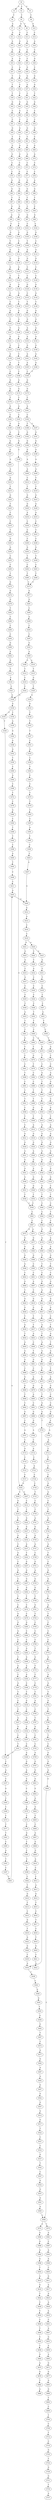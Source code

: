 strict digraph  {
	S0 -> S1 [ label = A ];
	S0 -> S2 [ label = C ];
	S0 -> S3 [ label = G ];
	S1 -> S4 [ label = T ];
	S2 -> S5 [ label = T ];
	S3 -> S6 [ label = T ];
	S4 -> S7 [ label = A ];
	S5 -> S8 [ label = A ];
	S5 -> S9 [ label = C ];
	S6 -> S10 [ label = G ];
	S7 -> S11 [ label = A ];
	S8 -> S12 [ label = C ];
	S9 -> S13 [ label = C ];
	S10 -> S14 [ label = C ];
	S11 -> S15 [ label = A ];
	S12 -> S16 [ label = G ];
	S13 -> S17 [ label = A ];
	S14 -> S18 [ label = A ];
	S15 -> S19 [ label = A ];
	S16 -> S20 [ label = A ];
	S17 -> S21 [ label = C ];
	S18 -> S22 [ label = C ];
	S19 -> S23 [ label = A ];
	S20 -> S24 [ label = G ];
	S21 -> S25 [ label = C ];
	S22 -> S26 [ label = G ];
	S23 -> S27 [ label = C ];
	S24 -> S28 [ label = A ];
	S25 -> S29 [ label = G ];
	S26 -> S30 [ label = C ];
	S27 -> S31 [ label = T ];
	S28 -> S32 [ label = A ];
	S29 -> S33 [ label = G ];
	S30 -> S34 [ label = G ];
	S31 -> S35 [ label = T ];
	S32 -> S36 [ label = C ];
	S33 -> S37 [ label = A ];
	S34 -> S38 [ label = G ];
	S35 -> S39 [ label = T ];
	S36 -> S40 [ label = T ];
	S37 -> S41 [ label = C ];
	S38 -> S42 [ label = T ];
	S39 -> S43 [ label = G ];
	S40 -> S44 [ label = G ];
	S41 -> S45 [ label = G ];
	S42 -> S46 [ label = G ];
	S43 -> S47 [ label = C ];
	S44 -> S48 [ label = G ];
	S45 -> S49 [ label = T ];
	S46 -> S50 [ label = C ];
	S47 -> S51 [ label = C ];
	S48 -> S52 [ label = C ];
	S49 -> S53 [ label = C ];
	S50 -> S54 [ label = C ];
	S51 -> S55 [ label = G ];
	S52 -> S56 [ label = G ];
	S53 -> S57 [ label = G ];
	S54 -> S58 [ label = G ];
	S55 -> S59 [ label = T ];
	S56 -> S60 [ label = C ];
	S57 -> S61 [ label = T ];
	S58 -> S62 [ label = C ];
	S59 -> S63 [ label = A ];
	S60 -> S64 [ label = A ];
	S61 -> S65 [ label = G ];
	S62 -> S66 [ label = A ];
	S63 -> S67 [ label = G ];
	S64 -> S68 [ label = G ];
	S65 -> S69 [ label = A ];
	S66 -> S70 [ label = A ];
	S67 -> S71 [ label = C ];
	S68 -> S72 [ label = C ];
	S69 -> S73 [ label = C ];
	S70 -> S74 [ label = C ];
	S71 -> S75 [ label = C ];
	S72 -> S76 [ label = G ];
	S73 -> S77 [ label = C ];
	S74 -> S78 [ label = C ];
	S75 -> S79 [ label = G ];
	S76 -> S80 [ label = G ];
	S77 -> S81 [ label = G ];
	S78 -> S82 [ label = A ];
	S79 -> S83 [ label = G ];
	S80 -> S84 [ label = G ];
	S81 -> S85 [ label = G ];
	S82 -> S86 [ label = G ];
	S83 -> S87 [ label = T ];
	S84 -> S88 [ label = T ];
	S85 -> S89 [ label = T ];
	S86 -> S90 [ label = T ];
	S87 -> S91 [ label = G ];
	S88 -> S92 [ label = G ];
	S89 -> S93 [ label = C ];
	S90 -> S94 [ label = C ];
	S91 -> S95 [ label = A ];
	S92 -> S96 [ label = C ];
	S93 -> S97 [ label = G ];
	S94 -> S98 [ label = G ];
	S95 -> S99 [ label = C ];
	S96 -> S100 [ label = C ];
	S97 -> S101 [ label = C ];
	S98 -> S102 [ label = C ];
	S99 -> S103 [ label = G ];
	S100 -> S104 [ label = G ];
	S101 -> S105 [ label = G ];
	S102 -> S106 [ label = G ];
	S103 -> S107 [ label = T ];
	S104 -> S108 [ label = C ];
	S105 -> S109 [ label = T ];
	S106 -> S110 [ label = C ];
	S107 -> S111 [ label = G ];
	S108 -> S112 [ label = C ];
	S109 -> S113 [ label = A ];
	S110 -> S114 [ label = A ];
	S111 -> S115 [ label = G ];
	S112 -> S116 [ label = G ];
	S113 -> S117 [ label = G ];
	S114 -> S118 [ label = G ];
	S115 -> S119 [ label = G ];
	S116 -> S120 [ label = G ];
	S117 -> S121 [ label = C ];
	S118 -> S122 [ label = C ];
	S119 -> S123 [ label = T ];
	S120 -> S124 [ label = T ];
	S121 -> S125 [ label = C ];
	S122 -> S126 [ label = C ];
	S123 -> S127 [ label = A ];
	S124 -> S128 [ label = G ];
	S125 -> S129 [ label = G ];
	S126 -> S130 [ label = G ];
	S127 -> S131 [ label = C ];
	S128 -> S132 [ label = G ];
	S129 -> S133 [ label = C ];
	S130 -> S134 [ label = G ];
	S131 -> S135 [ label = T ];
	S132 -> S136 [ label = T ];
	S133 -> S137 [ label = T ];
	S134 -> S138 [ label = T ];
	S135 -> S139 [ label = A ];
	S136 -> S140 [ label = G ];
	S137 -> S141 [ label = G ];
	S138 -> S142 [ label = G ];
	S139 -> S143 [ label = T ];
	S140 -> S144 [ label = G ];
	S141 -> S145 [ label = G ];
	S142 -> S146 [ label = G ];
	S143 -> S147 [ label = T ];
	S144 -> S148 [ label = A ];
	S145 -> S149 [ label = A ];
	S146 -> S150 [ label = A ];
	S147 -> S151 [ label = G ];
	S148 -> S152 [ label = A ];
	S149 -> S153 [ label = A ];
	S150 -> S154 [ label = A ];
	S151 -> S155 [ label = G ];
	S152 -> S156 [ label = C ];
	S153 -> S157 [ label = G ];
	S154 -> S158 [ label = G ];
	S155 -> S159 [ label = A ];
	S156 -> S160 [ label = C ];
	S157 -> S161 [ label = A ];
	S158 -> S162 [ label = A ];
	S159 -> S163 [ label = A ];
	S160 -> S164 [ label = T ];
	S161 -> S165 [ label = A ];
	S162 -> S166 [ label = A ];
	S163 -> S167 [ label = C ];
	S164 -> S168 [ label = C ];
	S165 -> S169 [ label = C ];
	S166 -> S169 [ label = C ];
	S167 -> S170 [ label = G ];
	S168 -> S171 [ label = G ];
	S169 -> S172 [ label = G ];
	S170 -> S173 [ label = G ];
	S171 -> S174 [ label = G ];
	S172 -> S175 [ label = G ];
	S173 -> S176 [ label = T ];
	S174 -> S177 [ label = C ];
	S175 -> S178 [ label = C ];
	S176 -> S179 [ label = A ];
	S177 -> S180 [ label = A ];
	S178 -> S181 [ label = A ];
	S179 -> S182 [ label = C ];
	S180 -> S183 [ label = C ];
	S181 -> S184 [ label = C ];
	S182 -> S185 [ label = G ];
	S183 -> S186 [ label = G ];
	S184 -> S187 [ label = C ];
	S184 -> S188 [ label = T ];
	S185 -> S189 [ label = A ];
	S186 -> S190 [ label = C ];
	S187 -> S191 [ label = G ];
	S188 -> S192 [ label = G ];
	S189 -> S193 [ label = A ];
	S190 -> S194 [ label = G ];
	S191 -> S195 [ label = G ];
	S192 -> S196 [ label = G ];
	S193 -> S197 [ label = G ];
	S194 -> S198 [ label = C ];
	S195 -> S199 [ label = G ];
	S196 -> S200 [ label = G ];
	S197 -> S201 [ label = A ];
	S198 -> S202 [ label = G ];
	S199 -> S203 [ label = A ];
	S200 -> S204 [ label = A ];
	S201 -> S205 [ label = A ];
	S202 -> S206 [ label = C ];
	S202 -> S207 [ label = G ];
	S203 -> S208 [ label = A ];
	S204 -> S209 [ label = A ];
	S205 -> S210 [ label = G ];
	S206 -> S211 [ label = G ];
	S207 -> S212 [ label = C ];
	S208 -> S213 [ label = T ];
	S209 -> S214 [ label = C ];
	S210 -> S215 [ label = T ];
	S211 -> S216 [ label = T ];
	S212 -> S217 [ label = T ];
	S213 -> S218 [ label = T ];
	S214 -> S219 [ label = T ];
	S215 -> S220 [ label = G ];
	S216 -> S221 [ label = C ];
	S217 -> S222 [ label = G ];
	S218 -> S223 [ label = G ];
	S219 -> S224 [ label = G ];
	S220 -> S225 [ label = T ];
	S221 -> S226 [ label = G ];
	S222 -> S227 [ label = G ];
	S223 -> S228 [ label = A ];
	S224 -> S229 [ label = G ];
	S225 -> S230 [ label = C ];
	S226 -> S231 [ label = A ];
	S227 -> S232 [ label = A ];
	S228 -> S233 [ label = A ];
	S229 -> S234 [ label = A ];
	S230 -> S235 [ label = C ];
	S231 -> S236 [ label = C ];
	S232 -> S237 [ label = A ];
	S233 -> S238 [ label = C ];
	S234 -> S239 [ label = C ];
	S235 -> S240 [ label = T ];
	S236 -> S241 [ label = G ];
	S237 -> S242 [ label = T ];
	S238 -> S243 [ label = C ];
	S239 -> S244 [ label = C ];
	S240 -> S245 [ label = G ];
	S241 -> S246 [ label = C ];
	S242 -> S247 [ label = G ];
	S243 -> S248 [ label = C ];
	S244 -> S249 [ label = C ];
	S245 -> S250 [ label = G ];
	S246 -> S251 [ label = G ];
	S247 -> S252 [ label = G ];
	S248 -> S253 [ label = G ];
	S249 -> S254 [ label = G ];
	S250 -> S255 [ label = C ];
	S251 -> S256 [ label = C ];
	S252 -> S257 [ label = G ];
	S253 -> S258 [ label = T ];
	S254 -> S259 [ label = T ];
	S255 -> S260 [ label = C ];
	S256 -> S261 [ label = C ];
	S257 -> S262 [ label = G ];
	S258 -> S263 [ label = C ];
	S259 -> S264 [ label = C ];
	S260 -> S265 [ label = T ];
	S261 -> S266 [ label = T ];
	S262 -> S267 [ label = T ];
	S263 -> S268 [ label = T ];
	S264 -> S269 [ label = T ];
	S265 -> S270 [ label = G ];
	S266 -> S271 [ label = C ];
	S267 -> S272 [ label = C ];
	S268 -> S273 [ label = C ];
	S269 -> S273 [ label = C ];
	S270 -> S274 [ label = G ];
	S271 -> S275 [ label = G ];
	S272 -> S276 [ label = C ];
	S273 -> S277 [ label = G ];
	S274 -> S278 [ label = G ];
	S275 -> S279 [ label = G ];
	S276 -> S280 [ label = G ];
	S277 -> S281 [ label = G ];
	S278 -> S282 [ label = T ];
	S279 -> S283 [ label = G ];
	S280 -> S284 [ label = C ];
	S281 -> S285 [ label = C ];
	S282 -> S286 [ label = C ];
	S283 -> S287 [ label = C ];
	S284 -> S288 [ label = C ];
	S285 -> S289 [ label = A ];
	S286 -> S290 [ label = C ];
	S287 -> S291 [ label = T ];
	S288 -> S292 [ label = G ];
	S289 -> S293 [ label = C ];
	S290 -> S294 [ label = C ];
	S291 -> S295 [ label = C ];
	S292 -> S296 [ label = G ];
	S293 -> S297 [ label = C ];
	S294 -> S298 [ label = G ];
	S295 -> S299 [ label = A ];
	S296 -> S300 [ label = A ];
	S297 -> S301 [ label = G ];
	S298 -> S302 [ label = A ];
	S299 -> S303 [ label = C ];
	S300 -> S304 [ label = A ];
	S301 -> S305 [ label = A ];
	S302 -> S306 [ label = G ];
	S303 -> S307 [ label = G ];
	S304 -> S308 [ label = C ];
	S305 -> S309 [ label = G ];
	S305 -> S310 [ label = A ];
	S306 -> S311 [ label = T ];
	S307 -> S312 [ label = T ];
	S308 -> S313 [ label = T ];
	S309 -> S314 [ label = T ];
	S310 -> S315 [ label = T ];
	S311 -> S316 [ label = C ];
	S312 -> S317 [ label = C ];
	S313 -> S318 [ label = G ];
	S314 -> S319 [ label = C ];
	S315 -> S320 [ label = G ];
	S316 -> S321 [ label = C ];
	S317 -> S322 [ label = C ];
	S318 -> S323 [ label = C ];
	S319 -> S324 [ label = C ];
	S320 -> S325 [ label = T ];
	S321 -> S326 [ label = A ];
	S322 -> S327 [ label = A ];
	S323 -> S328 [ label = A ];
	S324 -> S326 [ label = A ];
	S325 -> S329 [ label = A ];
	S326 -> S330 [ label = G ];
	S327 -> S331 [ label = G ];
	S328 -> S332 [ label = A ];
	S329 -> S333 [ label = G ];
	S330 -> S334 [ label = T ];
	S330 -> S335 [ label = C ];
	S331 -> S336 [ label = C ];
	S332 -> S337 [ label = C ];
	S333 -> S338 [ label = T ];
	S334 -> S339 [ label = A ];
	S335 -> S340 [ label = T ];
	S336 -> S341 [ label = T ];
	S337 -> S342 [ label = C ];
	S338 -> S343 [ label = T ];
	S339 -> S344 [ label = G ];
	S340 -> S345 [ label = T ];
	S341 -> S345 [ label = T ];
	S342 -> S346 [ label = A ];
	S343 -> S347 [ label = T ];
	S344 -> S348 [ label = G ];
	S345 -> S349 [ label = C ];
	S346 -> S350 [ label = G ];
	S347 -> S351 [ label = C ];
	S348 -> S352 [ label = G ];
	S349 -> S353 [ label = A ];
	S350 -> S354 [ label = A ];
	S351 -> S355 [ label = A ];
	S352 -> S356 [ label = T ];
	S353 -> S357 [ label = C ];
	S354 -> S358 [ label = A ];
	S355 -> S359 [ label = C ];
	S356 -> S360 [ label = C ];
	S357 -> S361 [ label = G ];
	S358 -> S362 [ label = C ];
	S359 -> S363 [ label = T ];
	S360 -> S364 [ label = A ];
	S361 -> S365 [ label = C ];
	S362 -> S366 [ label = A ];
	S363 -> S367 [ label = C ];
	S364 -> S368 [ label = C ];
	S365 -> S369 [ label = C ];
	S366 -> S370 [ label = G ];
	S367 -> S371 [ label = C ];
	S368 -> S372 [ label = T ];
	S369 -> S373 [ label = C ];
	S370 -> S374 [ label = C ];
	S371 -> S375 [ label = T ];
	S372 -> S376 [ label = C ];
	S373 -> S377 [ label = T ];
	S374 -> S378 [ label = C ];
	S375 -> S379 [ label = T ];
	S376 -> S380 [ label = G ];
	S377 -> S381 [ label = T ];
	S378 -> S382 [ label = G ];
	S379 -> S383 [ label = T ];
	S380 -> S384 [ label = C ];
	S381 -> S385 [ label = C ];
	S382 -> S386 [ label = T ];
	S383 -> S387 [ label = C ];
	S384 -> S388 [ label = T ];
	S385 -> S389 [ label = A ];
	S386 -> S390 [ label = C ];
	S387 -> S391 [ label = A ];
	S388 -> S392 [ label = T ];
	S389 -> S393 [ label = T ];
	S390 -> S394 [ label = C ];
	S391 -> S395 [ label = T ];
	S392 -> S396 [ label = C ];
	S393 -> S397 [ label = C ];
	S394 -> S398 [ label = T ];
	S395 -> S399 [ label = C ];
	S396 -> S400 [ label = A ];
	S397 -> S401 [ label = C ];
	S398 -> S402 [ label = C ];
	S399 -> S403 [ label = C ];
	S400 -> S404 [ label = T ];
	S401 -> S405 [ label = A ];
	S402 -> S406 [ label = T ];
	S403 -> S407 [ label = A ];
	S404 -> S408 [ label = C ];
	S405 -> S409 [ label = G ];
	S406 -> S410 [ label = G ];
	S407 -> S409 [ label = G ];
	S408 -> S411 [ label = C ];
	S409 -> S412 [ label = A ];
	S410 -> S413 [ label = T ];
	S411 -> S405 [ label = A ];
	S412 -> S414 [ label = A ];
	S413 -> S415 [ label = C ];
	S414 -> S416 [ label = C ];
	S415 -> S417 [ label = G ];
	S416 -> S418 [ label = C ];
	S417 -> S419 [ label = T ];
	S418 -> S420 [ label = A ];
	S418 -> S421 [ label = G ];
	S419 -> S422 [ label = G ];
	S420 -> S423 [ label = G ];
	S420 -> S424 [ label = C ];
	S421 -> S425 [ label = G ];
	S422 -> S426 [ label = G ];
	S423 -> S427 [ label = A ];
	S424 -> S428 [ label = C ];
	S425 -> S429 [ label = A ];
	S426 -> S430 [ label = T ];
	S427 -> S431 [ label = C ];
	S428 -> S432 [ label = A ];
	S429 -> S433 [ label = C ];
	S430 -> S434 [ label = A ];
	S431 -> S435 [ label = T ];
	S432 -> S436 [ label = C ];
	S433 -> S437 [ label = G ];
	S434 -> S438 [ label = C ];
	S435 -> S439 [ label = C ];
	S436 -> S440 [ label = C ];
	S437 -> S441 [ label = C ];
	S438 -> S442 [ label = C ];
	S439 -> S443 [ label = C ];
	S440 -> S444 [ label = C ];
	S441 -> S445 [ label = C ];
	S442 -> S446 [ label = G ];
	S443 -> S447 [ label = C ];
	S444 -> S448 [ label = C ];
	S445 -> S449 [ label = C ];
	S446 -> S450 [ label = G ];
	S447 -> S451 [ label = A ];
	S448 -> S452 [ label = T ];
	S449 -> S453 [ label = A ];
	S450 -> S454 [ label = T ];
	S451 -> S455 [ label = T ];
	S452 -> S456 [ label = T ];
	S453 -> S457 [ label = T ];
	S454 -> S458 [ label = G ];
	S455 -> S459 [ label = C ];
	S456 -> S460 [ label = C ];
	S457 -> S461 [ label = C ];
	S458 -> S462 [ label = G ];
	S459 -> S463 [ label = T ];
	S460 -> S464 [ label = C ];
	S460 -> S465 [ label = G ];
	S461 -> S466 [ label = G ];
	S462 -> S467 [ label = T ];
	S463 -> S468 [ label = G ];
	S464 -> S469 [ label = T ];
	S465 -> S470 [ label = A ];
	S466 -> S471 [ label = T ];
	S467 -> S472 [ label = T ];
	S468 -> S473 [ label = C ];
	S469 -> S474 [ label = G ];
	S470 -> S475 [ label = T ];
	S471 -> S476 [ label = C ];
	S472 -> S477 [ label = A ];
	S473 -> S478 [ label = C ];
	S474 -> S479 [ label = T ];
	S475 -> S480 [ label = C ];
	S476 -> S481 [ label = C ];
	S477 -> S482 [ label = G ];
	S478 -> S483 [ label = A ];
	S479 -> S484 [ label = C ];
	S480 -> S485 [ label = G ];
	S481 -> S486 [ label = T ];
	S482 -> S487 [ label = A ];
	S483 -> S488 [ label = G ];
	S484 -> S489 [ label = C ];
	S485 -> S490 [ label = T ];
	S486 -> S491 [ label = C ];
	S487 -> S492 [ label = A ];
	S488 -> S493 [ label = T ];
	S489 -> S494 [ label = T ];
	S490 -> S495 [ label = T ];
	S491 -> S496 [ label = T ];
	S492 -> S497 [ label = G ];
	S493 -> S498 [ label = C ];
	S494 -> S499 [ label = T ];
	S495 -> S500 [ label = T ];
	S496 -> S501 [ label = T ];
	S497 -> S502 [ label = G ];
	S498 -> S503 [ label = G ];
	S499 -> S504 [ label = G ];
	S500 -> S505 [ label = G ];
	S501 -> S506 [ label = C ];
	S502 -> S507 [ label = G ];
	S503 -> S508 [ label = T ];
	S504 -> S509 [ label = T ];
	S505 -> S510 [ label = T ];
	S506 -> S511 [ label = T ];
	S507 -> S512 [ label = G ];
	S508 -> S513 [ label = A ];
	S509 -> S514 [ label = A ];
	S510 -> S515 [ label = A ];
	S511 -> S516 [ label = C ];
	S512 -> S517 [ label = G ];
	S513 -> S518 [ label = A ];
	S514 -> S519 [ label = G ];
	S515 -> S520 [ label = G ];
	S516 -> S521 [ label = G ];
	S517 -> S522 [ label = T ];
	S518 -> S523 [ label = G ];
	S519 -> S524 [ label = G ];
	S520 -> S525 [ label = G ];
	S521 -> S526 [ label = G ];
	S522 -> S527 [ label = C ];
	S523 -> S528 [ label = A ];
	S524 -> S529 [ label = A ];
	S525 -> S530 [ label = A ];
	S526 -> S531 [ label = A ];
	S527 -> S532 [ label = C ];
	S528 -> S533 [ label = C ];
	S529 -> S534 [ label = G ];
	S530 -> S535 [ label = A ];
	S531 -> S536 [ label = G ];
	S532 -> S537 [ label = G ];
	S533 -> S538 [ label = G ];
	S534 -> S539 [ label = A ];
	S535 -> S540 [ label = A ];
	S536 -> S541 [ label = A ];
	S537 -> S542 [ label = T ];
	S538 -> S543 [ label = G ];
	S539 -> S544 [ label = G ];
	S540 -> S545 [ label = G ];
	S541 -> S546 [ label = G ];
	S542 -> S547 [ label = C ];
	S543 -> S548 [ label = C ];
	S544 -> S549 [ label = G ];
	S545 -> S550 [ label = G ];
	S546 -> S551 [ label = G ];
	S547 -> S552 [ label = G ];
	S548 -> S553 [ label = T ];
	S549 -> S554 [ label = T ];
	S550 -> S555 [ label = T ];
	S551 -> S556 [ label = T ];
	S552 -> S557 [ label = G ];
	S553 -> S558 [ label = C ];
	S554 -> S559 [ label = C ];
	S555 -> S560 [ label = C ];
	S556 -> S559 [ label = C ];
	S557 -> S561 [ label = A ];
	S558 -> S562 [ label = T ];
	S559 -> S563 [ label = C ];
	S560 -> S564 [ label = C ];
	S561 -> S565 [ label = A ];
	S562 -> S566 [ label = C ];
	S563 -> S567 [ label = C ];
	S564 -> S568 [ label = C ];
	S565 -> S569 [ label = C ];
	S566 -> S570 [ label = G ];
	S567 -> S571 [ label = A ];
	S567 -> S572 [ label = G ];
	S568 -> S573 [ label = G ];
	S569 -> S574 [ label = A ];
	S569 -> S575 [ label = T ];
	S570 -> S576 [ label = A ];
	S571 -> S577 [ label = G ];
	S572 -> S578 [ label = G ];
	S573 -> S579 [ label = A ];
	S574 -> S580 [ label = G ];
	S575 -> S581 [ label = A ];
	S576 -> S582 [ label = A ];
	S577 -> S583 [ label = A ];
	S578 -> S584 [ label = A ];
	S579 -> S585 [ label = A ];
	S580 -> S586 [ label = G ];
	S581 -> S587 [ label = C ];
	S582 -> S588 [ label = G ];
	S583 -> S589 [ label = G ];
	S584 -> S590 [ label = G ];
	S585 -> S591 [ label = G ];
	S586 -> S592 [ label = A ];
	S587 -> S593 [ label = A ];
	S588 -> S594 [ label = T ];
	S589 -> S595 [ label = C ];
	S590 -> S596 [ label = G ];
	S591 -> S597 [ label = T ];
	S592 -> S598 [ label = A ];
	S593 -> S599 [ label = A ];
	S594 -> S600 [ label = C ];
	S595 -> S601 [ label = C ];
	S596 -> S602 [ label = C ];
	S597 -> S603 [ label = C ];
	S598 -> S604 [ label = T ];
	S599 -> S605 [ label = C ];
	S600 -> S606 [ label = G ];
	S601 -> S607 [ label = A ];
	S602 -> S608 [ label = G ];
	S603 -> S609 [ label = G ];
	S604 -> S610 [ label = A ];
	S605 -> S611 [ label = G ];
	S606 -> S612 [ label = C ];
	S607 -> S613 [ label = C ];
	S608 -> S614 [ label = T ];
	S609 -> S615 [ label = A ];
	S610 -> S616 [ label = G ];
	S611 -> S617 [ label = A ];
	S612 -> S618 [ label = G ];
	S613 -> S619 [ label = G ];
	S614 -> S620 [ label = G ];
	S615 -> S621 [ label = G ];
	S616 -> S622 [ label = T ];
	S617 -> S623 [ label = A ];
	S618 -> S624 [ label = G ];
	S619 -> S625 [ label = G ];
	S620 -> S626 [ label = G ];
	S621 -> S627 [ label = G ];
	S622 -> S628 [ label = C ];
	S623 -> S629 [ label = A ];
	S624 -> S630 [ label = C ];
	S625 -> S631 [ label = T ];
	S626 -> S632 [ label = T ];
	S627 -> S633 [ label = T ];
	S628 -> S634 [ label = T ];
	S629 -> S635 [ label = A ];
	S630 -> S636 [ label = T ];
	S631 -> S637 [ label = T ];
	S632 -> S638 [ label = A ];
	S633 -> S639 [ label = A ];
	S634 -> S640 [ label = C ];
	S635 -> S641 [ label = C ];
	S636 -> S642 [ label = A ];
	S637 -> S643 [ label = A ];
	S638 -> S644 [ label = T ];
	S639 -> S645 [ label = T ];
	S640 -> S646 [ label = T ];
	S641 -> S647 [ label = A ];
	S642 -> S648 [ label = T ];
	S643 -> S649 [ label = C ];
	S644 -> S650 [ label = G ];
	S645 -> S651 [ label = A ];
	S646 -> S652 [ label = C ];
	S647 -> S653 [ label = G ];
	S648 -> S654 [ label = A ];
	S649 -> S655 [ label = T ];
	S650 -> S656 [ label = A ];
	S651 -> S657 [ label = A ];
	S652 -> S658 [ label = T ];
	S653 -> S659 [ label = A ];
	S654 -> S660 [ label = G ];
	S655 -> S661 [ label = G ];
	S656 -> S662 [ label = G ];
	S657 -> S663 [ label = G ];
	S658 -> S664 [ label = G ];
	S659 -> S665 [ label = A ];
	S660 -> S666 [ label = T ];
	S661 -> S667 [ label = C ];
	S662 -> S668 [ label = C ];
	S663 -> S669 [ label = T ];
	S664 -> S670 [ label = A ];
	S665 -> S671 [ label = G ];
	S666 -> S672 [ label = A ];
	S667 -> S673 [ label = A ];
	S668 -> S674 [ label = G ];
	S669 -> S675 [ label = C ];
	S670 -> S676 [ label = G ];
	S671 -> S677 [ label = G ];
	S672 -> S678 [ label = G ];
	S673 -> S679 [ label = G ];
	S674 -> S680 [ label = G ];
	S675 -> S681 [ label = G ];
	S676 -> S682 [ label = T ];
	S677 -> S683 [ label = G ];
	S678 -> S684 [ label = C ];
	S679 -> S685 [ label = A ];
	S680 -> S686 [ label = T ];
	S681 -> S687 [ label = T ];
	S682 -> S688 [ label = A ];
	S683 -> S689 [ label = G ];
	S684 -> S690 [ label = C ];
	S685 -> S691 [ label = C ];
	S686 -> S692 [ label = C ];
	S687 -> S693 [ label = G ];
	S689 -> S694 [ label = T ];
	S690 -> S695 [ label = G ];
	S691 -> S696 [ label = G ];
	S692 -> S697 [ label = G ];
	S693 -> S698 [ label = G ];
	S694 -> S699 [ label = C ];
	S695 -> S700 [ label = A ];
	S696 -> S701 [ label = G ];
	S697 -> S702 [ label = C ];
	S698 -> S703 [ label = T ];
	S699 -> S704 [ label = T ];
	S700 -> S705 [ label = A ];
	S701 -> S706 [ label = A ];
	S702 -> S707 [ label = A ];
	S703 -> S434 [ label = A ];
	S704 -> S708 [ label = C ];
	S705 -> S709 [ label = A ];
	S706 -> S710 [ label = C ];
	S707 -> S711 [ label = C ];
	S708 -> S712 [ label = T ];
	S709 -> S713 [ label = C ];
	S710 -> S714 [ label = A ];
	S711 -> S715 [ label = G ];
	S712 -> S716 [ label = C ];
	S713 -> S717 [ label = C ];
	S714 -> S718 [ label = C ];
	S715 -> S719 [ label = C ];
	S716 -> S720 [ label = G ];
	S717 -> S721 [ label = C ];
	S718 -> S722 [ label = A ];
	S719 -> S723 [ label = G ];
	S720 -> S724 [ label = T ];
	S721 -> S725 [ label = C ];
	S722 -> S726 [ label = C ];
	S723 -> S727 [ label = C ];
	S724 -> S728 [ label = G ];
	S725 -> S729 [ label = G ];
	S726 -> S730 [ label = C ];
	S727 -> S202 [ label = G ];
	S728 -> S731 [ label = G ];
	S729 -> S732 [ label = A ];
	S730 -> S733 [ label = T ];
	S731 -> S734 [ label = T ];
	S732 -> S735 [ label = C ];
	S733 -> S736 [ label = C ];
	S734 -> S737 [ label = A ];
	S735 -> S738 [ label = T ];
	S736 -> S739 [ label = T ];
	S738 -> S740 [ label = A ];
	S739 -> S741 [ label = A ];
	S740 -> S742 [ label = G ];
	S741 -> S743 [ label = G ];
	S742 -> S744 [ label = A ];
	S743 -> S745 [ label = A ];
	S744 -> S746 [ label = A ];
	S745 -> S747 [ label = A ];
	S746 -> S748 [ label = T ];
	S747 -> S749 [ label = C ];
	S748 -> S750 [ label = C ];
	S749 -> S751 [ label = G ];
	S750 -> S752 [ label = G ];
	S751 -> S753 [ label = A ];
	S752 -> S754 [ label = G ];
	S753 -> S755 [ label = G ];
	S754 -> S756 [ label = G ];
	S755 -> S757 [ label = G ];
	S756 -> S758 [ label = T ];
	S757 -> S759 [ label = T ];
	S758 -> S760 [ label = A ];
	S759 -> S761 [ label = G ];
	S760 -> S762 [ label = T ];
	S761 -> S763 [ label = T ];
	S762 -> S764 [ label = C ];
	S763 -> S765 [ label = C ];
	S764 -> S766 [ label = C ];
	S765 -> S767 [ label = C ];
	S766 -> S768 [ label = C ];
	S767 -> S769 [ label = C ];
	S768 -> S770 [ label = G ];
	S769 -> S771 [ label = T ];
	S770 -> S772 [ label = A ];
	S771 -> S773 [ label = G ];
	S772 -> S774 [ label = A ];
	S773 -> S775 [ label = T ];
	S774 -> S776 [ label = A ];
	S775 -> S777 [ label = C ];
	S776 -> S778 [ label = G ];
	S777 -> S779 [ label = C ];
	S778 -> S780 [ label = T ];
	S779 -> S781 [ label = T ];
	S780 -> S782 [ label = G ];
	S781 -> S783 [ label = A ];
	S782 -> S784 [ label = T ];
	S783 -> S785 [ label = C ];
	S784 -> S786 [ label = C ];
	S785 -> S787 [ label = T ];
	S786 -> S788 [ label = G ];
	S787 -> S789 [ label = A ];
	S788 -> S790 [ label = T ];
	S789 -> S791 [ label = C ];
	S790 -> S792 [ label = C ];
	S791 -> S793 [ label = C ];
	S792 -> S794 [ label = G ];
	S793 -> S795 [ label = A ];
	S794 -> S796 [ label = G ];
	S795 -> S797 [ label = G ];
	S796 -> S798 [ label = A ];
	S797 -> S799 [ label = G ];
	S798 -> S800 [ label = A ];
	S799 -> S801 [ label = A ];
	S800 -> S569 [ label = C ];
	S801 -> S802 [ label = G ];
	S802 -> S803 [ label = A ];
	S803 -> S804 [ label = G ];
	S804 -> S805 [ label = T ];
	S805 -> S806 [ label = C ];
	S806 -> S807 [ label = A ];
	S807 -> S808 [ label = G ];
	S808 -> S809 [ label = G ];
	S809 -> S810 [ label = A ];
	S810 -> S811 [ label = C ];
	S811 -> S812 [ label = C ];
	S812 -> S813 [ label = A ];
	S813 -> S814 [ label = G ];
	S814 -> S815 [ label = T ];
	S815 -> S816 [ label = C ];
	S816 -> S817 [ label = T ];
	S817 -> S818 [ label = C ];
	S818 -> S819 [ label = T ];
	S819 -> S820 [ label = G ];
	S820 -> S821 [ label = T ];
	S821 -> S822 [ label = A ];
}
